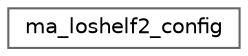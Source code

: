 digraph "Graphical Class Hierarchy"
{
 // LATEX_PDF_SIZE
  bgcolor="transparent";
  edge [fontname=Helvetica,fontsize=10,labelfontname=Helvetica,labelfontsize=10];
  node [fontname=Helvetica,fontsize=10,shape=box,height=0.2,width=0.4];
  rankdir="LR";
  Node0 [id="Node000000",label="ma_loshelf2_config",height=0.2,width=0.4,color="grey40", fillcolor="white", style="filled",URL="$structma__loshelf2__config.html",tooltip=" "];
}
